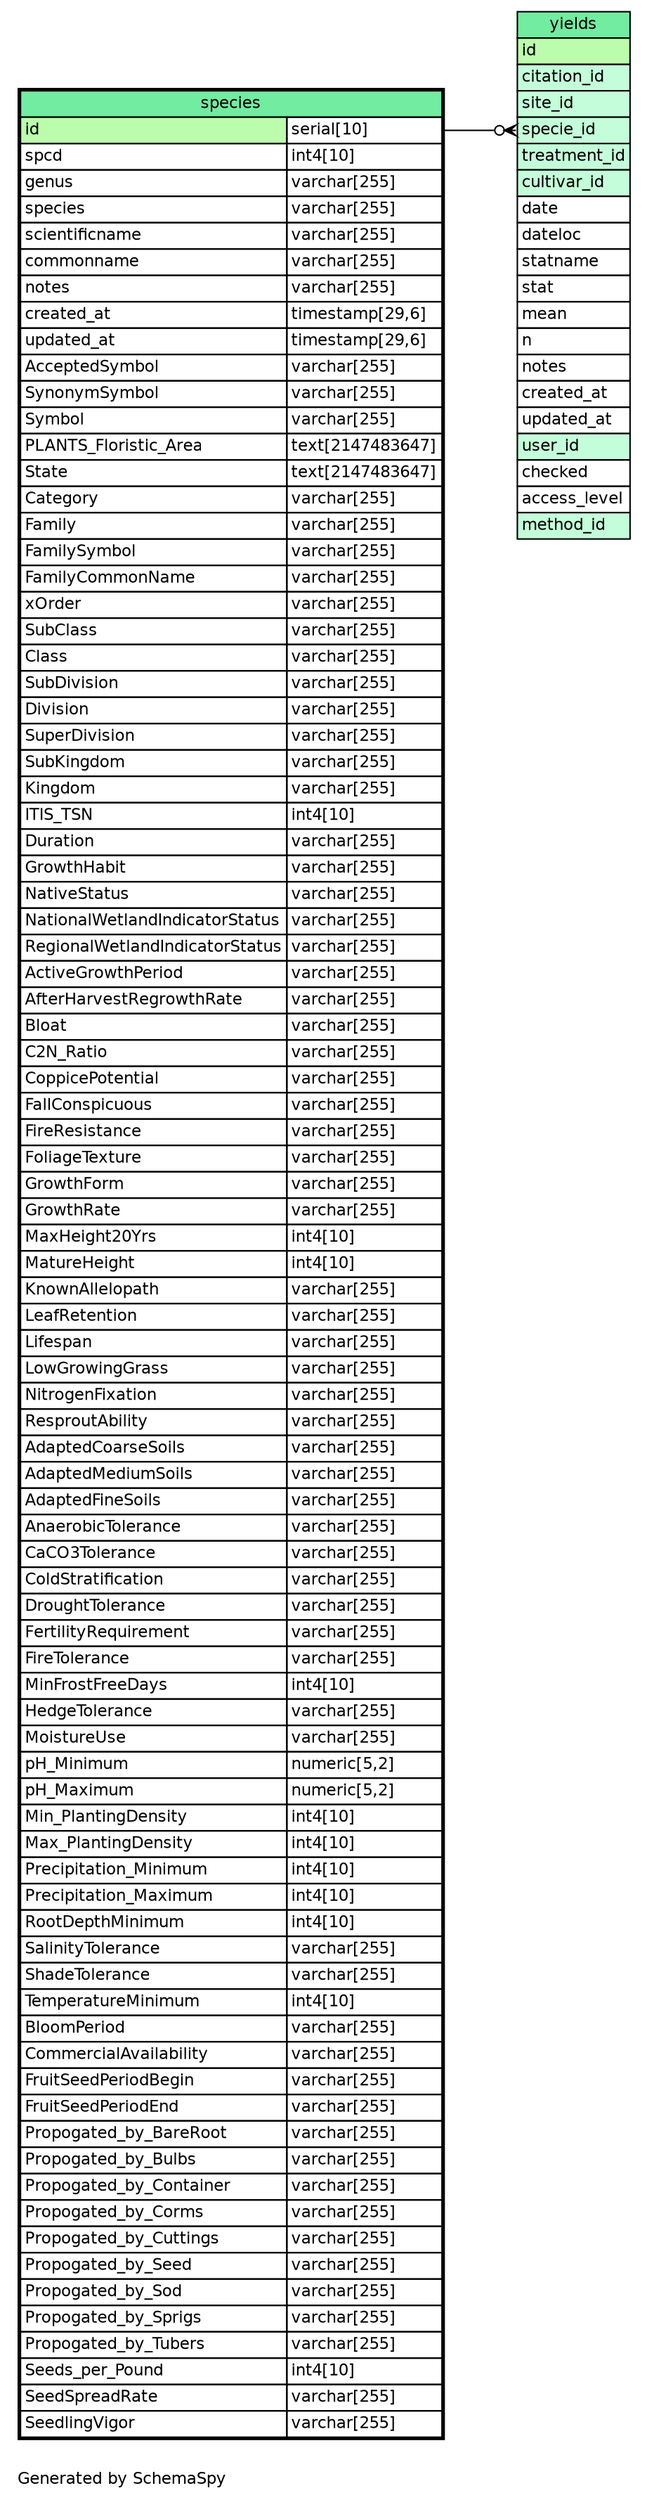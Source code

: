 // dot 2.26.3 on Linux 3.8.0-39-generic
// SchemaSpy rev Unknown
digraph "oneDegreeRelationshipsDiagram" {
  graph [
    rankdir="RL"
    bgcolor="#ffffff"
    label="\nGenerated by SchemaSpy"
    labeljust="l"
    nodesep="0.18"
    ranksep="0.46"
    fontname="Helvetica"
    fontsize="11"
  ];
  node [
    fontname="Helvetica"
    fontsize="11"
    shape="plaintext"
  ];
  edge [
    arrowsize="0.8"
  ];
  "yields":"specie_id":w -> "species":"id.type":e [arrowhead=none dir=back arrowtail=crowodot];
  "species" [
    label=<
    <TABLE BORDER="2" CELLBORDER="1" CELLSPACING="0" BGCOLOR="#FFFFFF">
      <TR><TD COLSPAN="4" BGCOLOR="#72ECA1" ALIGN="CENTER">species</TD></TR>
      <TR><TD PORT="id" COLSPAN="3" BGCOLOR="#bcfdad !important" ALIGN="LEFT">id</TD><TD PORT="id.type" ALIGN="LEFT">serial[10]</TD></TR>
      <TR><TD PORT="spcd" COLSPAN="3" ALIGN="LEFT">spcd</TD><TD PORT="spcd.type" ALIGN="LEFT">int4[10]</TD></TR>
      <TR><TD PORT="genus" COLSPAN="3" ALIGN="LEFT">genus</TD><TD PORT="genus.type" ALIGN="LEFT">varchar[255]</TD></TR>
      <TR><TD PORT="species" COLSPAN="3" ALIGN="LEFT">species</TD><TD PORT="species.type" ALIGN="LEFT">varchar[255]</TD></TR>
      <TR><TD PORT="scientificname" COLSPAN="3" ALIGN="LEFT">scientificname</TD><TD PORT="scientificname.type" ALIGN="LEFT">varchar[255]</TD></TR>
      <TR><TD PORT="commonname" COLSPAN="3" ALIGN="LEFT">commonname</TD><TD PORT="commonname.type" ALIGN="LEFT">varchar[255]</TD></TR>
      <TR><TD PORT="notes" COLSPAN="3" ALIGN="LEFT">notes</TD><TD PORT="notes.type" ALIGN="LEFT">varchar[255]</TD></TR>
      <TR><TD PORT="created_at" COLSPAN="3" ALIGN="LEFT">created_at</TD><TD PORT="created_at.type" ALIGN="LEFT">timestamp[29,6]</TD></TR>
      <TR><TD PORT="updated_at" COLSPAN="3" ALIGN="LEFT">updated_at</TD><TD PORT="updated_at.type" ALIGN="LEFT">timestamp[29,6]</TD></TR>
      <TR><TD PORT="AcceptedSymbol" COLSPAN="3" ALIGN="LEFT">AcceptedSymbol</TD><TD PORT="AcceptedSymbol.type" ALIGN="LEFT">varchar[255]</TD></TR>
      <TR><TD PORT="SynonymSymbol" COLSPAN="3" ALIGN="LEFT">SynonymSymbol</TD><TD PORT="SynonymSymbol.type" ALIGN="LEFT">varchar[255]</TD></TR>
      <TR><TD PORT="Symbol" COLSPAN="3" ALIGN="LEFT">Symbol</TD><TD PORT="Symbol.type" ALIGN="LEFT">varchar[255]</TD></TR>
      <TR><TD PORT="PLANTS_Floristic_Area" COLSPAN="3" ALIGN="LEFT">PLANTS_Floristic_Area</TD><TD PORT="PLANTS_Floristic_Area.type" ALIGN="LEFT">text[2147483647]</TD></TR>
      <TR><TD PORT="State" COLSPAN="3" ALIGN="LEFT">State</TD><TD PORT="State.type" ALIGN="LEFT">text[2147483647]</TD></TR>
      <TR><TD PORT="Category" COLSPAN="3" ALIGN="LEFT">Category</TD><TD PORT="Category.type" ALIGN="LEFT">varchar[255]</TD></TR>
      <TR><TD PORT="Family" COLSPAN="3" ALIGN="LEFT">Family</TD><TD PORT="Family.type" ALIGN="LEFT">varchar[255]</TD></TR>
      <TR><TD PORT="FamilySymbol" COLSPAN="3" ALIGN="LEFT">FamilySymbol</TD><TD PORT="FamilySymbol.type" ALIGN="LEFT">varchar[255]</TD></TR>
      <TR><TD PORT="FamilyCommonName" COLSPAN="3" ALIGN="LEFT">FamilyCommonName</TD><TD PORT="FamilyCommonName.type" ALIGN="LEFT">varchar[255]</TD></TR>
      <TR><TD PORT="xOrder" COLSPAN="3" ALIGN="LEFT">xOrder</TD><TD PORT="xOrder.type" ALIGN="LEFT">varchar[255]</TD></TR>
      <TR><TD PORT="SubClass" COLSPAN="3" ALIGN="LEFT">SubClass</TD><TD PORT="SubClass.type" ALIGN="LEFT">varchar[255]</TD></TR>
      <TR><TD PORT="Class" COLSPAN="3" ALIGN="LEFT">Class</TD><TD PORT="Class.type" ALIGN="LEFT">varchar[255]</TD></TR>
      <TR><TD PORT="SubDivision" COLSPAN="3" ALIGN="LEFT">SubDivision</TD><TD PORT="SubDivision.type" ALIGN="LEFT">varchar[255]</TD></TR>
      <TR><TD PORT="Division" COLSPAN="3" ALIGN="LEFT">Division</TD><TD PORT="Division.type" ALIGN="LEFT">varchar[255]</TD></TR>
      <TR><TD PORT="SuperDivision" COLSPAN="3" ALIGN="LEFT">SuperDivision</TD><TD PORT="SuperDivision.type" ALIGN="LEFT">varchar[255]</TD></TR>
      <TR><TD PORT="SubKingdom" COLSPAN="3" ALIGN="LEFT">SubKingdom</TD><TD PORT="SubKingdom.type" ALIGN="LEFT">varchar[255]</TD></TR>
      <TR><TD PORT="Kingdom" COLSPAN="3" ALIGN="LEFT">Kingdom</TD><TD PORT="Kingdom.type" ALIGN="LEFT">varchar[255]</TD></TR>
      <TR><TD PORT="ITIS_TSN" COLSPAN="3" ALIGN="LEFT">ITIS_TSN</TD><TD PORT="ITIS_TSN.type" ALIGN="LEFT">int4[10]</TD></TR>
      <TR><TD PORT="Duration" COLSPAN="3" ALIGN="LEFT">Duration</TD><TD PORT="Duration.type" ALIGN="LEFT">varchar[255]</TD></TR>
      <TR><TD PORT="GrowthHabit" COLSPAN="3" ALIGN="LEFT">GrowthHabit</TD><TD PORT="GrowthHabit.type" ALIGN="LEFT">varchar[255]</TD></TR>
      <TR><TD PORT="NativeStatus" COLSPAN="3" ALIGN="LEFT">NativeStatus</TD><TD PORT="NativeStatus.type" ALIGN="LEFT">varchar[255]</TD></TR>
      <TR><TD PORT="NationalWetlandIndicatorStatus" COLSPAN="3" ALIGN="LEFT">NationalWetlandIndicatorStatus</TD><TD PORT="NationalWetlandIndicatorStatus.type" ALIGN="LEFT">varchar[255]</TD></TR>
      <TR><TD PORT="RegionalWetlandIndicatorStatus" COLSPAN="3" ALIGN="LEFT">RegionalWetlandIndicatorStatus</TD><TD PORT="RegionalWetlandIndicatorStatus.type" ALIGN="LEFT">varchar[255]</TD></TR>
      <TR><TD PORT="ActiveGrowthPeriod" COLSPAN="3" ALIGN="LEFT">ActiveGrowthPeriod</TD><TD PORT="ActiveGrowthPeriod.type" ALIGN="LEFT">varchar[255]</TD></TR>
      <TR><TD PORT="AfterHarvestRegrowthRate" COLSPAN="3" ALIGN="LEFT">AfterHarvestRegrowthRate</TD><TD PORT="AfterHarvestRegrowthRate.type" ALIGN="LEFT">varchar[255]</TD></TR>
      <TR><TD PORT="Bloat" COLSPAN="3" ALIGN="LEFT">Bloat</TD><TD PORT="Bloat.type" ALIGN="LEFT">varchar[255]</TD></TR>
      <TR><TD PORT="C2N_Ratio" COLSPAN="3" ALIGN="LEFT">C2N_Ratio</TD><TD PORT="C2N_Ratio.type" ALIGN="LEFT">varchar[255]</TD></TR>
      <TR><TD PORT="CoppicePotential" COLSPAN="3" ALIGN="LEFT">CoppicePotential</TD><TD PORT="CoppicePotential.type" ALIGN="LEFT">varchar[255]</TD></TR>
      <TR><TD PORT="FallConspicuous" COLSPAN="3" ALIGN="LEFT">FallConspicuous</TD><TD PORT="FallConspicuous.type" ALIGN="LEFT">varchar[255]</TD></TR>
      <TR><TD PORT="FireResistance" COLSPAN="3" ALIGN="LEFT">FireResistance</TD><TD PORT="FireResistance.type" ALIGN="LEFT">varchar[255]</TD></TR>
      <TR><TD PORT="FoliageTexture" COLSPAN="3" ALIGN="LEFT">FoliageTexture</TD><TD PORT="FoliageTexture.type" ALIGN="LEFT">varchar[255]</TD></TR>
      <TR><TD PORT="GrowthForm" COLSPAN="3" ALIGN="LEFT">GrowthForm</TD><TD PORT="GrowthForm.type" ALIGN="LEFT">varchar[255]</TD></TR>
      <TR><TD PORT="GrowthRate" COLSPAN="3" ALIGN="LEFT">GrowthRate</TD><TD PORT="GrowthRate.type" ALIGN="LEFT">varchar[255]</TD></TR>
      <TR><TD PORT="MaxHeight20Yrs" COLSPAN="3" ALIGN="LEFT">MaxHeight20Yrs</TD><TD PORT="MaxHeight20Yrs.type" ALIGN="LEFT">int4[10]</TD></TR>
      <TR><TD PORT="MatureHeight" COLSPAN="3" ALIGN="LEFT">MatureHeight</TD><TD PORT="MatureHeight.type" ALIGN="LEFT">int4[10]</TD></TR>
      <TR><TD PORT="KnownAllelopath" COLSPAN="3" ALIGN="LEFT">KnownAllelopath</TD><TD PORT="KnownAllelopath.type" ALIGN="LEFT">varchar[255]</TD></TR>
      <TR><TD PORT="LeafRetention" COLSPAN="3" ALIGN="LEFT">LeafRetention</TD><TD PORT="LeafRetention.type" ALIGN="LEFT">varchar[255]</TD></TR>
      <TR><TD PORT="Lifespan" COLSPAN="3" ALIGN="LEFT">Lifespan</TD><TD PORT="Lifespan.type" ALIGN="LEFT">varchar[255]</TD></TR>
      <TR><TD PORT="LowGrowingGrass" COLSPAN="3" ALIGN="LEFT">LowGrowingGrass</TD><TD PORT="LowGrowingGrass.type" ALIGN="LEFT">varchar[255]</TD></TR>
      <TR><TD PORT="NitrogenFixation" COLSPAN="3" ALIGN="LEFT">NitrogenFixation</TD><TD PORT="NitrogenFixation.type" ALIGN="LEFT">varchar[255]</TD></TR>
      <TR><TD PORT="ResproutAbility" COLSPAN="3" ALIGN="LEFT">ResproutAbility</TD><TD PORT="ResproutAbility.type" ALIGN="LEFT">varchar[255]</TD></TR>
      <TR><TD PORT="AdaptedCoarseSoils" COLSPAN="3" ALIGN="LEFT">AdaptedCoarseSoils</TD><TD PORT="AdaptedCoarseSoils.type" ALIGN="LEFT">varchar[255]</TD></TR>
      <TR><TD PORT="AdaptedMediumSoils" COLSPAN="3" ALIGN="LEFT">AdaptedMediumSoils</TD><TD PORT="AdaptedMediumSoils.type" ALIGN="LEFT">varchar[255]</TD></TR>
      <TR><TD PORT="AdaptedFineSoils" COLSPAN="3" ALIGN="LEFT">AdaptedFineSoils</TD><TD PORT="AdaptedFineSoils.type" ALIGN="LEFT">varchar[255]</TD></TR>
      <TR><TD PORT="AnaerobicTolerance" COLSPAN="3" ALIGN="LEFT">AnaerobicTolerance</TD><TD PORT="AnaerobicTolerance.type" ALIGN="LEFT">varchar[255]</TD></TR>
      <TR><TD PORT="CaCO3Tolerance" COLSPAN="3" ALIGN="LEFT">CaCO3Tolerance</TD><TD PORT="CaCO3Tolerance.type" ALIGN="LEFT">varchar[255]</TD></TR>
      <TR><TD PORT="ColdStratification" COLSPAN="3" ALIGN="LEFT">ColdStratification</TD><TD PORT="ColdStratification.type" ALIGN="LEFT">varchar[255]</TD></TR>
      <TR><TD PORT="DroughtTolerance" COLSPAN="3" ALIGN="LEFT">DroughtTolerance</TD><TD PORT="DroughtTolerance.type" ALIGN="LEFT">varchar[255]</TD></TR>
      <TR><TD PORT="FertilityRequirement" COLSPAN="3" ALIGN="LEFT">FertilityRequirement</TD><TD PORT="FertilityRequirement.type" ALIGN="LEFT">varchar[255]</TD></TR>
      <TR><TD PORT="FireTolerance" COLSPAN="3" ALIGN="LEFT">FireTolerance</TD><TD PORT="FireTolerance.type" ALIGN="LEFT">varchar[255]</TD></TR>
      <TR><TD PORT="MinFrostFreeDays" COLSPAN="3" ALIGN="LEFT">MinFrostFreeDays</TD><TD PORT="MinFrostFreeDays.type" ALIGN="LEFT">int4[10]</TD></TR>
      <TR><TD PORT="HedgeTolerance" COLSPAN="3" ALIGN="LEFT">HedgeTolerance</TD><TD PORT="HedgeTolerance.type" ALIGN="LEFT">varchar[255]</TD></TR>
      <TR><TD PORT="MoistureUse" COLSPAN="3" ALIGN="LEFT">MoistureUse</TD><TD PORT="MoistureUse.type" ALIGN="LEFT">varchar[255]</TD></TR>
      <TR><TD PORT="pH_Minimum" COLSPAN="3" ALIGN="LEFT">pH_Minimum</TD><TD PORT="pH_Minimum.type" ALIGN="LEFT">numeric[5,2]</TD></TR>
      <TR><TD PORT="pH_Maximum" COLSPAN="3" ALIGN="LEFT">pH_Maximum</TD><TD PORT="pH_Maximum.type" ALIGN="LEFT">numeric[5,2]</TD></TR>
      <TR><TD PORT="Min_PlantingDensity" COLSPAN="3" ALIGN="LEFT">Min_PlantingDensity</TD><TD PORT="Min_PlantingDensity.type" ALIGN="LEFT">int4[10]</TD></TR>
      <TR><TD PORT="Max_PlantingDensity" COLSPAN="3" ALIGN="LEFT">Max_PlantingDensity</TD><TD PORT="Max_PlantingDensity.type" ALIGN="LEFT">int4[10]</TD></TR>
      <TR><TD PORT="Precipitation_Minimum" COLSPAN="3" ALIGN="LEFT">Precipitation_Minimum</TD><TD PORT="Precipitation_Minimum.type" ALIGN="LEFT">int4[10]</TD></TR>
      <TR><TD PORT="Precipitation_Maximum" COLSPAN="3" ALIGN="LEFT">Precipitation_Maximum</TD><TD PORT="Precipitation_Maximum.type" ALIGN="LEFT">int4[10]</TD></TR>
      <TR><TD PORT="RootDepthMinimum" COLSPAN="3" ALIGN="LEFT">RootDepthMinimum</TD><TD PORT="RootDepthMinimum.type" ALIGN="LEFT">int4[10]</TD></TR>
      <TR><TD PORT="SalinityTolerance" COLSPAN="3" ALIGN="LEFT">SalinityTolerance</TD><TD PORT="SalinityTolerance.type" ALIGN="LEFT">varchar[255]</TD></TR>
      <TR><TD PORT="ShadeTolerance" COLSPAN="3" ALIGN="LEFT">ShadeTolerance</TD><TD PORT="ShadeTolerance.type" ALIGN="LEFT">varchar[255]</TD></TR>
      <TR><TD PORT="TemperatureMinimum" COLSPAN="3" ALIGN="LEFT">TemperatureMinimum</TD><TD PORT="TemperatureMinimum.type" ALIGN="LEFT">int4[10]</TD></TR>
      <TR><TD PORT="BloomPeriod" COLSPAN="3" ALIGN="LEFT">BloomPeriod</TD><TD PORT="BloomPeriod.type" ALIGN="LEFT">varchar[255]</TD></TR>
      <TR><TD PORT="CommercialAvailability" COLSPAN="3" ALIGN="LEFT">CommercialAvailability</TD><TD PORT="CommercialAvailability.type" ALIGN="LEFT">varchar[255]</TD></TR>
      <TR><TD PORT="FruitSeedPeriodBegin" COLSPAN="3" ALIGN="LEFT">FruitSeedPeriodBegin</TD><TD PORT="FruitSeedPeriodBegin.type" ALIGN="LEFT">varchar[255]</TD></TR>
      <TR><TD PORT="FruitSeedPeriodEnd" COLSPAN="3" ALIGN="LEFT">FruitSeedPeriodEnd</TD><TD PORT="FruitSeedPeriodEnd.type" ALIGN="LEFT">varchar[255]</TD></TR>
      <TR><TD PORT="Propogated_by_BareRoot" COLSPAN="3" ALIGN="LEFT">Propogated_by_BareRoot</TD><TD PORT="Propogated_by_BareRoot.type" ALIGN="LEFT">varchar[255]</TD></TR>
      <TR><TD PORT="Propogated_by_Bulbs" COLSPAN="3" ALIGN="LEFT">Propogated_by_Bulbs</TD><TD PORT="Propogated_by_Bulbs.type" ALIGN="LEFT">varchar[255]</TD></TR>
      <TR><TD PORT="Propogated_by_Container" COLSPAN="3" ALIGN="LEFT">Propogated_by_Container</TD><TD PORT="Propogated_by_Container.type" ALIGN="LEFT">varchar[255]</TD></TR>
      <TR><TD PORT="Propogated_by_Corms" COLSPAN="3" ALIGN="LEFT">Propogated_by_Corms</TD><TD PORT="Propogated_by_Corms.type" ALIGN="LEFT">varchar[255]</TD></TR>
      <TR><TD PORT="Propogated_by_Cuttings" COLSPAN="3" ALIGN="LEFT">Propogated_by_Cuttings</TD><TD PORT="Propogated_by_Cuttings.type" ALIGN="LEFT">varchar[255]</TD></TR>
      <TR><TD PORT="Propogated_by_Seed" COLSPAN="3" ALIGN="LEFT">Propogated_by_Seed</TD><TD PORT="Propogated_by_Seed.type" ALIGN="LEFT">varchar[255]</TD></TR>
      <TR><TD PORT="Propogated_by_Sod" COLSPAN="3" ALIGN="LEFT">Propogated_by_Sod</TD><TD PORT="Propogated_by_Sod.type" ALIGN="LEFT">varchar[255]</TD></TR>
      <TR><TD PORT="Propogated_by_Sprigs" COLSPAN="3" ALIGN="LEFT">Propogated_by_Sprigs</TD><TD PORT="Propogated_by_Sprigs.type" ALIGN="LEFT">varchar[255]</TD></TR>
      <TR><TD PORT="Propogated_by_Tubers" COLSPAN="3" ALIGN="LEFT">Propogated_by_Tubers</TD><TD PORT="Propogated_by_Tubers.type" ALIGN="LEFT">varchar[255]</TD></TR>
      <TR><TD PORT="Seeds_per_Pound" COLSPAN="3" ALIGN="LEFT">Seeds_per_Pound</TD><TD PORT="Seeds_per_Pound.type" ALIGN="LEFT">int4[10]</TD></TR>
      <TR><TD PORT="SeedSpreadRate" COLSPAN="3" ALIGN="LEFT">SeedSpreadRate</TD><TD PORT="SeedSpreadRate.type" ALIGN="LEFT">varchar[255]</TD></TR>
      <TR><TD PORT="SeedlingVigor" COLSPAN="3" ALIGN="LEFT">SeedlingVigor</TD><TD PORT="SeedlingVigor.type" ALIGN="LEFT">varchar[255]</TD></TR>
    </TABLE>>
    URL="species.html"
    tooltip="species"
  ];
  "yields" [
    label=<
    <TABLE BORDER="0" CELLBORDER="1" CELLSPACING="0" BGCOLOR="#FFFFFF">
      <TR><TD COLSPAN="4" BGCOLOR="#72ECA1" ALIGN="CENTER">yields</TD></TR>
      <TR><TD PORT="id" COLSPAN="4" BGCOLOR="#bcfdad !important" ALIGN="LEFT">id</TD></TR>
      <TR><TD PORT="citation_id" COLSPAN="4" BGCOLOR="#c4fdda !important" ALIGN="LEFT">citation_id</TD></TR>
      <TR><TD PORT="site_id" COLSPAN="4" BGCOLOR="#c4fdda !important" ALIGN="LEFT">site_id</TD></TR>
      <TR><TD PORT="specie_id" COLSPAN="4" BGCOLOR="#c4fdda !important" ALIGN="LEFT">specie_id</TD></TR>
      <TR><TD PORT="treatment_id" COLSPAN="4" BGCOLOR="#c4fdda !important" ALIGN="LEFT">treatment_id</TD></TR>
      <TR><TD PORT="cultivar_id" COLSPAN="4" BGCOLOR="#c4fdda !important" ALIGN="LEFT">cultivar_id</TD></TR>
      <TR><TD PORT="date" COLSPAN="4" ALIGN="LEFT">date</TD></TR>
      <TR><TD PORT="dateloc" COLSPAN="4" ALIGN="LEFT">dateloc</TD></TR>
      <TR><TD PORT="statname" COLSPAN="4" ALIGN="LEFT">statname</TD></TR>
      <TR><TD PORT="stat" COLSPAN="4" ALIGN="LEFT">stat</TD></TR>
      <TR><TD PORT="mean" COLSPAN="4" ALIGN="LEFT">mean</TD></TR>
      <TR><TD PORT="n" COLSPAN="4" ALIGN="LEFT">n</TD></TR>
      <TR><TD PORT="notes" COLSPAN="4" ALIGN="LEFT">notes</TD></TR>
      <TR><TD PORT="created_at" COLSPAN="4" ALIGN="LEFT">created_at</TD></TR>
      <TR><TD PORT="updated_at" COLSPAN="4" ALIGN="LEFT">updated_at</TD></TR>
      <TR><TD PORT="user_id" COLSPAN="4" BGCOLOR="#c4fdda !important" ALIGN="LEFT">user_id</TD></TR>
      <TR><TD PORT="checked" COLSPAN="4" ALIGN="LEFT">checked</TD></TR>
      <TR><TD PORT="access_level" COLSPAN="4" ALIGN="LEFT">access_level</TD></TR>
      <TR><TD PORT="method_id" COLSPAN="4" BGCOLOR="#c4fdda !important" ALIGN="LEFT">method_id</TD></TR>
    </TABLE>>
    URL="yields.html"
    tooltip="yields"
  ];
}
